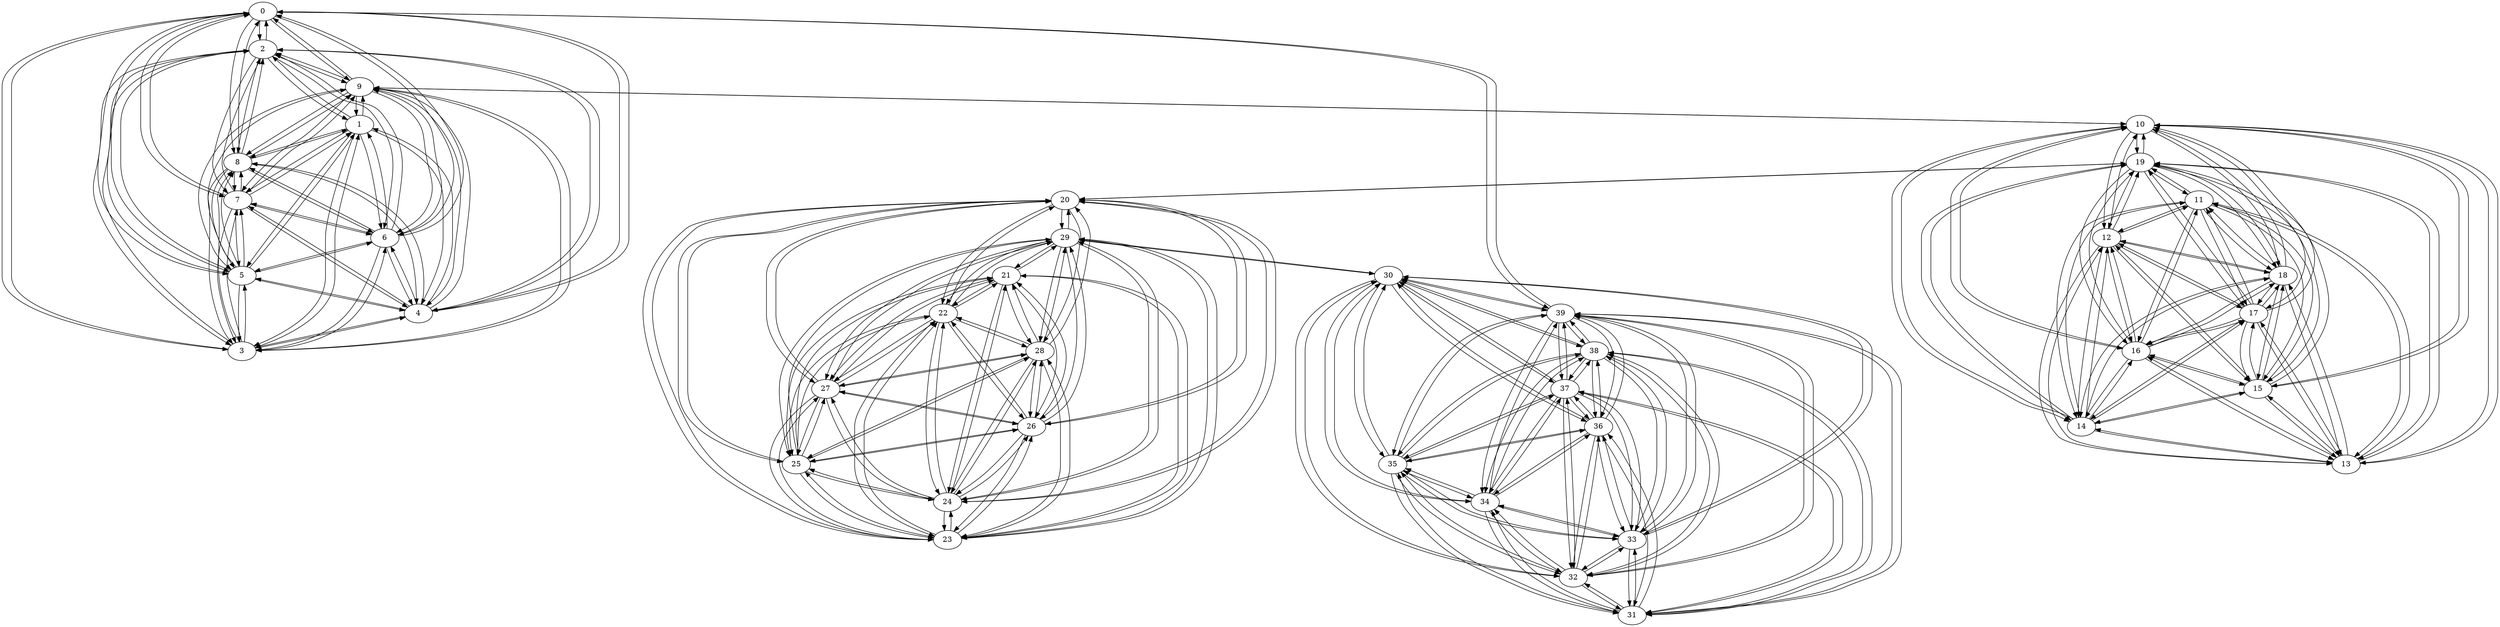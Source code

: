 digraph  {
0;
1;
2;
3;
4;
5;
6;
7;
8;
9;
10;
11;
12;
13;
14;
15;
16;
17;
18;
19;
20;
21;
22;
23;
24;
25;
26;
27;
28;
29;
30;
31;
32;
33;
34;
35;
36;
37;
38;
39;
0 -> 2  [key=0, weight=78481];
0 -> 3  [key=0, weight=78011];
0 -> 4  [key=0, weight=76925];
0 -> 5  [key=0, weight=75145];
0 -> 6  [key=0, weight=77799];
0 -> 7  [key=0, weight=77047];
0 -> 8  [key=0, weight=77755];
0 -> 9  [key=0, weight=69248];
0 -> 39  [key=0, weight=54877];
1 -> 2  [key=0, weight=83171];
1 -> 3  [key=0, weight=82327];
1 -> 4  [key=0, weight=84093];
1 -> 5  [key=0, weight=78883];
1 -> 6  [key=0, weight=82653];
1 -> 7  [key=0, weight=83681];
1 -> 8  [key=0, weight=83937];
1 -> 9  [key=0, weight=74403];
2 -> 0  [key=0, weight=73726];
2 -> 1  [key=0, weight=78496];
2 -> 3  [key=0, weight=76962];
2 -> 4  [key=0, weight=75500];
2 -> 5  [key=0, weight=73443];
2 -> 6  [key=0, weight=77366];
2 -> 7  [key=0, weight=76652];
2 -> 8  [key=0, weight=77201];
2 -> 9  [key=0, weight=68847];
3 -> 0  [key=0, weight=73621];
3 -> 1  [key=0, weight=78617];
3 -> 2  [key=0, weight=77307];
3 -> 4  [key=0, weight=76572];
3 -> 5  [key=0, weight=75127];
3 -> 6  [key=0, weight=77111];
3 -> 7  [key=0, weight=76890];
3 -> 8  [key=0, weight=76849];
3 -> 9  [key=0, weight=68927];
4 -> 0  [key=0, weight=73615];
4 -> 1  [key=0, weight=80413];
4 -> 2  [key=0, weight=77555];
4 -> 3  [key=0, weight=77532];
4 -> 5  [key=0, weight=74034];
4 -> 6  [key=0, weight=77958];
4 -> 7  [key=0, weight=76830];
4 -> 8  [key=0, weight=77263];
4 -> 9  [key=0, weight=68456];
5 -> 0  [key=0, weight=74030];
5 -> 1  [key=0, weight=80133];
5 -> 2  [key=0, weight=78608];
5 -> 3  [key=0, weight=77607];
5 -> 4  [key=0, weight=76214];
5 -> 6  [key=0, weight=76196];
5 -> 7  [key=0, weight=77056];
5 -> 8  [key=0, weight=76414];
5 -> 9  [key=0, weight=67906];
6 -> 0  [key=0, weight=72874];
6 -> 1  [key=0, weight=82108];
6 -> 2  [key=0, weight=79606];
6 -> 3  [key=0, weight=79226];
6 -> 4  [key=0, weight=77713];
6 -> 5  [key=0, weight=75596];
6 -> 7  [key=0, weight=77771];
6 -> 8  [key=0, weight=78985];
6 -> 9  [key=0, weight=69820];
7 -> 0  [key=0, weight=74102];
7 -> 1  [key=0, weight=80006];
7 -> 2  [key=0, weight=78112];
7 -> 3  [key=0, weight=77430];
7 -> 4  [key=0, weight=76215];
7 -> 5  [key=0, weight=74391];
7 -> 6  [key=0, weight=76896];
7 -> 8  [key=0, weight=76835];
7 -> 9  [key=0, weight=69044];
8 -> 0  [key=0, weight=74715];
8 -> 1  [key=0, weight=80147];
8 -> 2  [key=0, weight=77516];
8 -> 3  [key=0, weight=76914];
8 -> 4  [key=0, weight=77213];
8 -> 5  [key=0, weight=73589];
8 -> 6  [key=0, weight=77945];
8 -> 7  [key=0, weight=77155];
8 -> 9  [key=0, weight=67600];
9 -> 0  [key=0, weight=70313];
9 -> 1  [key=0, weight=77183];
9 -> 2  [key=0, weight=74877];
9 -> 3  [key=0, weight=74387];
9 -> 4  [key=0, weight=73856];
9 -> 5  [key=0, weight=71326];
9 -> 6  [key=0, weight=74315];
9 -> 7  [key=0, weight=74524];
9 -> 8  [key=0, weight=73755];
9 -> 10  [key=0, weight=64297];
10 -> 12  [key=0, weight=70005];
10 -> 13  [key=0, weight=70518];
10 -> 14  [key=0, weight=73288];
10 -> 15  [key=0, weight=72162];
10 -> 16  [key=0, weight=76382];
10 -> 17  [key=0, weight=74888];
10 -> 18  [key=0, weight=70710];
10 -> 19  [key=0, weight=69700];
10 -> 9  [key=0, weight=70712];
11 -> 12  [key=0, weight=73054];
11 -> 13  [key=0, weight=73128];
11 -> 14  [key=0, weight=75939];
11 -> 15  [key=0, weight=75487];
11 -> 16  [key=0, weight=81103];
11 -> 17  [key=0, weight=78484];
11 -> 18  [key=0, weight=73936];
11 -> 19  [key=0, weight=71896];
12 -> 10  [key=0, weight=68040];
12 -> 11  [key=0, weight=81884];
12 -> 13  [key=0, weight=71439];
12 -> 14  [key=0, weight=71938];
12 -> 15  [key=0, weight=72467];
12 -> 16  [key=0, weight=76879];
12 -> 17  [key=0, weight=74261];
12 -> 18  [key=0, weight=69295];
12 -> 19  [key=0, weight=68095];
13 -> 10  [key=0, weight=67923];
13 -> 11  [key=0, weight=81528];
13 -> 12  [key=0, weight=68669];
13 -> 14  [key=0, weight=71655];
13 -> 15  [key=0, weight=72052];
13 -> 16  [key=0, weight=75713];
13 -> 17  [key=0, weight=74510];
13 -> 18  [key=0, weight=70006];
13 -> 19  [key=0, weight=67114];
14 -> 10  [key=0, weight=67838];
14 -> 11  [key=0, weight=81079];
14 -> 12  [key=0, weight=69703];
14 -> 13  [key=0, weight=70210];
14 -> 15  [key=0, weight=72259];
14 -> 16  [key=0, weight=76899];
14 -> 17  [key=0, weight=73978];
14 -> 18  [key=0, weight=69703];
14 -> 19  [key=0, weight=69366];
15 -> 10  [key=0, weight=67612];
15 -> 11  [key=0, weight=80287];
15 -> 12  [key=0, weight=67812];
15 -> 13  [key=0, weight=70207];
15 -> 14  [key=0, weight=72214];
15 -> 16  [key=0, weight=76180];
15 -> 17  [key=0, weight=74057];
15 -> 18  [key=0, weight=70217];
15 -> 19  [key=0, weight=67896];
16 -> 10  [key=0, weight=68127];
16 -> 11  [key=0, weight=80623];
16 -> 12  [key=0, weight=68074];
16 -> 13  [key=0, weight=69508];
16 -> 14  [key=0, weight=71809];
16 -> 15  [key=0, weight=71260];
16 -> 17  [key=0, weight=73581];
16 -> 18  [key=0, weight=70916];
16 -> 19  [key=0, weight=66775];
17 -> 10  [key=0, weight=67378];
17 -> 11  [key=0, weight=81334];
17 -> 12  [key=0, weight=68656];
17 -> 13  [key=0, weight=69980];
17 -> 14  [key=0, weight=71898];
17 -> 15  [key=0, weight=71222];
17 -> 16  [key=0, weight=75636];
17 -> 18  [key=0, weight=70520];
17 -> 19  [key=0, weight=67387];
18 -> 10  [key=0, weight=68295];
18 -> 11  [key=0, weight=80681];
18 -> 12  [key=0, weight=70305];
18 -> 13  [key=0, weight=70681];
18 -> 14  [key=0, weight=73183];
18 -> 15  [key=0, weight=71927];
18 -> 16  [key=0, weight=77061];
18 -> 17  [key=0, weight=75330];
18 -> 19  [key=0, weight=68369];
19 -> 10  [key=0, weight=65790];
19 -> 11  [key=0, weight=77336];
19 -> 12  [key=0, weight=65590];
19 -> 13  [key=0, weight=67479];
19 -> 14  [key=0, weight=68236];
19 -> 15  [key=0, weight=68666];
19 -> 16  [key=0, weight=71980];
19 -> 17  [key=0, weight=70627];
19 -> 18  [key=0, weight=66649];
19 -> 20  [key=0, weight=74623];
20 -> 22  [key=0, weight=82702];
20 -> 23  [key=0, weight=82207];
20 -> 24  [key=0, weight=81960];
20 -> 25  [key=0, weight=82912];
20 -> 26  [key=0, weight=79949];
20 -> 27  [key=0, weight=79717];
20 -> 28  [key=0, weight=85199];
20 -> 29  [key=0, weight=77043];
20 -> 19  [key=0, weight=65583];
21 -> 22  [key=0, weight=87320];
21 -> 23  [key=0, weight=86862];
21 -> 24  [key=0, weight=85838];
21 -> 25  [key=0, weight=86463];
21 -> 26  [key=0, weight=84780];
21 -> 27  [key=0, weight=83857];
21 -> 28  [key=0, weight=89562];
21 -> 29  [key=0, weight=80837];
22 -> 20  [key=0, weight=77492];
22 -> 21  [key=0, weight=86645];
22 -> 23  [key=0, weight=82399];
22 -> 24  [key=0, weight=81602];
22 -> 25  [key=0, weight=81973];
22 -> 26  [key=0, weight=80443];
22 -> 27  [key=0, weight=79655];
22 -> 28  [key=0, weight=85006];
22 -> 29  [key=0, weight=76835];
23 -> 20  [key=0, weight=77592];
23 -> 21  [key=0, weight=86947];
23 -> 22  [key=0, weight=82229];
23 -> 24  [key=0, weight=80914];
23 -> 25  [key=0, weight=81558];
23 -> 26  [key=0, weight=78572];
23 -> 27  [key=0, weight=79171];
23 -> 28  [key=0, weight=84885];
23 -> 29  [key=0, weight=76964];
24 -> 20  [key=0, weight=76780];
24 -> 21  [key=0, weight=87743];
24 -> 22  [key=0, weight=82422];
24 -> 23  [key=0, weight=82294];
24 -> 25  [key=0, weight=81568];
24 -> 26  [key=0, weight=80311];
24 -> 27  [key=0, weight=79067];
24 -> 28  [key=0, weight=84955];
24 -> 29  [key=0, weight=76641];
25 -> 20  [key=0, weight=77082];
25 -> 21  [key=0, weight=86108];
25 -> 22  [key=0, weight=80713];
25 -> 23  [key=0, weight=81213];
25 -> 24  [key=0, weight=82358];
25 -> 26  [key=0, weight=79225];
25 -> 27  [key=0, weight=79878];
25 -> 28  [key=0, weight=85539];
25 -> 29  [key=0, weight=76924];
26 -> 20  [key=0, weight=77284];
26 -> 21  [key=0, weight=88455];
26 -> 22  [key=0, weight=82063];
26 -> 23  [key=0, weight=81122];
26 -> 24  [key=0, weight=82641];
26 -> 25  [key=0, weight=81490];
26 -> 27  [key=0, weight=79691];
26 -> 28  [key=0, weight=84960];
26 -> 29  [key=0, weight=76524];
27 -> 20  [key=0, weight=76642];
27 -> 21  [key=0, weight=87122];
27 -> 22  [key=0, weight=81285];
27 -> 23  [key=0, weight=82221];
27 -> 24  [key=0, weight=81342];
27 -> 25  [key=0, weight=82133];
27 -> 26  [key=0, weight=79771];
27 -> 28  [key=0, weight=85572];
27 -> 29  [key=0, weight=76514];
28 -> 20  [key=0, weight=77109];
28 -> 21  [key=0, weight=86582];
28 -> 22  [key=0, weight=81291];
28 -> 23  [key=0, weight=80995];
28 -> 24  [key=0, weight=81525];
28 -> 25  [key=0, weight=82159];
28 -> 26  [key=0, weight=79070];
28 -> 27  [key=0, weight=79177];
28 -> 29  [key=0, weight=76030];
29 -> 20  [key=0, weight=74248];
29 -> 21  [key=0, weight=82712];
29 -> 22  [key=0, weight=77925];
29 -> 23  [key=0, weight=78349];
29 -> 24  [key=0, weight=78756];
29 -> 25  [key=0, weight=78099];
29 -> 26  [key=0, weight=75659];
29 -> 27  [key=0, weight=75684];
29 -> 28  [key=0, weight=81735];
29 -> 30  [key=0, weight=54664];
30 -> 32  [key=0, weight=63089];
30 -> 33  [key=0, weight=60051];
30 -> 34  [key=0, weight=59534];
30 -> 35  [key=0, weight=61273];
30 -> 36  [key=0, weight=61168];
30 -> 37  [key=0, weight=60991];
30 -> 38  [key=0, weight=60698];
30 -> 39  [key=0, weight=56767];
30 -> 29  [key=0, weight=78979];
31 -> 32  [key=0, weight=67508];
31 -> 33  [key=0, weight=64382];
31 -> 34  [key=0, weight=63886];
31 -> 35  [key=0, weight=65543];
31 -> 36  [key=0, weight=65476];
31 -> 37  [key=0, weight=65516];
31 -> 38  [key=0, weight=65424];
31 -> 39  [key=0, weight=60975];
32 -> 30  [key=0, weight=63289];
32 -> 31  [key=0, weight=65838];
32 -> 33  [key=0, weight=60697];
32 -> 34  [key=0, weight=60221];
32 -> 35  [key=0, weight=61953];
32 -> 36  [key=0, weight=61358];
32 -> 37  [key=0, weight=61745];
32 -> 38  [key=0, weight=61723];
32 -> 39  [key=0, weight=56462];
33 -> 30  [key=0, weight=63176];
33 -> 31  [key=0, weight=65132];
33 -> 32  [key=0, weight=62922];
33 -> 34  [key=0, weight=60311];
33 -> 35  [key=0, weight=62055];
33 -> 36  [key=0, weight=61874];
33 -> 37  [key=0, weight=60899];
33 -> 38  [key=0, weight=61531];
33 -> 39  [key=0, weight=57403];
34 -> 30  [key=0, weight=62894];
34 -> 31  [key=0, weight=64541];
34 -> 32  [key=0, weight=62951];
34 -> 33  [key=0, weight=60316];
34 -> 35  [key=0, weight=61838];
34 -> 36  [key=0, weight=61364];
34 -> 37  [key=0, weight=61844];
34 -> 38  [key=0, weight=60921];
34 -> 39  [key=0, weight=57922];
35 -> 30  [key=0, weight=63443];
35 -> 31  [key=0, weight=65088];
35 -> 32  [key=0, weight=63063];
35 -> 33  [key=0, weight=60410];
35 -> 34  [key=0, weight=60473];
35 -> 36  [key=0, weight=62210];
35 -> 37  [key=0, weight=61603];
35 -> 38  [key=0, weight=61597];
35 -> 39  [key=0, weight=57625];
36 -> 30  [key=0, weight=63293];
36 -> 31  [key=0, weight=64976];
36 -> 32  [key=0, weight=62628];
36 -> 33  [key=0, weight=60384];
36 -> 34  [key=0, weight=59794];
36 -> 35  [key=0, weight=62350];
36 -> 37  [key=0, weight=61355];
36 -> 38  [key=0, weight=61358];
36 -> 39  [key=0, weight=57039];
37 -> 30  [key=0, weight=62976];
37 -> 31  [key=0, weight=65386];
37 -> 32  [key=0, weight=62625];
37 -> 33  [key=0, weight=60284];
37 -> 34  [key=0, weight=60619];
37 -> 35  [key=0, weight=61583];
37 -> 36  [key=0, weight=61995];
37 -> 38  [key=0, weight=60700];
37 -> 39  [key=0, weight=57827];
38 -> 30  [key=0, weight=63328];
38 -> 31  [key=0, weight=65144];
38 -> 32  [key=0, weight=62853];
38 -> 33  [key=0, weight=60466];
38 -> 34  [key=0, weight=59956];
38 -> 35  [key=0, weight=61642];
38 -> 36  [key=0, weight=61913];
38 -> 37  [key=0, weight=61460];
38 -> 39  [key=0, weight=57718];
39 -> 30  [key=0, weight=61102];
39 -> 31  [key=0, weight=62830];
39 -> 32  [key=0, weight=60137];
39 -> 33  [key=0, weight=57878];
39 -> 34  [key=0, weight=58297];
39 -> 35  [key=0, weight=58625];
39 -> 36  [key=0, weight=59189];
39 -> 37  [key=0, weight=59607];
39 -> 38  [key=0, weight=58768];
39 -> 0  [key=0, weight=73962];
}
